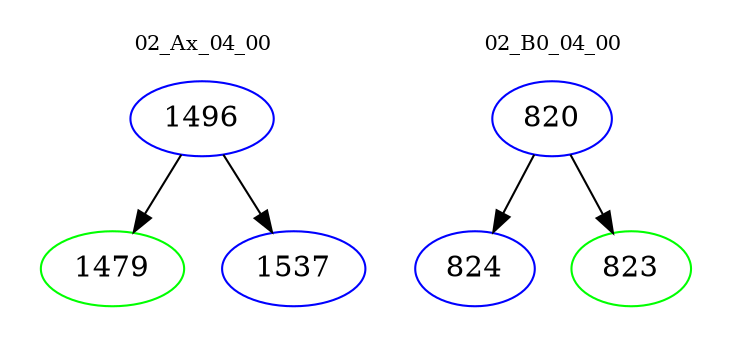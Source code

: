 digraph{
subgraph cluster_0 {
color = white
label = "02_Ax_04_00";
fontsize=10;
T0_1496 [label="1496", color="blue"]
T0_1496 -> T0_1479 [color="black"]
T0_1479 [label="1479", color="green"]
T0_1496 -> T0_1537 [color="black"]
T0_1537 [label="1537", color="blue"]
}
subgraph cluster_1 {
color = white
label = "02_B0_04_00";
fontsize=10;
T1_820 [label="820", color="blue"]
T1_820 -> T1_824 [color="black"]
T1_824 [label="824", color="blue"]
T1_820 -> T1_823 [color="black"]
T1_823 [label="823", color="green"]
}
}
